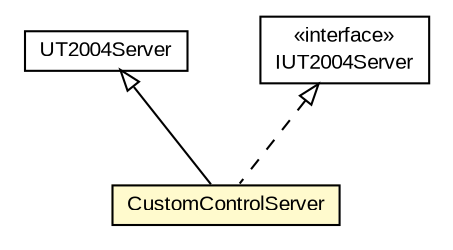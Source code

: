 #!/usr/local/bin/dot
#
# Class diagram 
# Generated by UMLGraph version 5.1 (http://www.umlgraph.org/)
#

digraph G {
	edge [fontname="arial",fontsize=10,labelfontname="arial",labelfontsize=10];
	node [fontname="arial",fontsize=10,shape=plaintext];
	nodesep=0.25;
	ranksep=0.5;
	// com.mycompany.utbotcontest.CustomControlServer
	c22 [label=<<table title="com.mycompany.utbotcontest.CustomControlServer" border="0" cellborder="1" cellspacing="0" cellpadding="2" port="p" bgcolor="lemonChiffon" href="./CustomControlServer.html">
		<tr><td><table border="0" cellspacing="0" cellpadding="1">
<tr><td align="center" balign="center"> CustomControlServer </td></tr>
		</table></td></tr>
		</table>>, fontname="arial", fontcolor="black", fontsize=10.0];
	//com.mycompany.utbotcontest.CustomControlServer extends cz.cuni.amis.pogamut.ut2004.server.impl.UT2004Server
	c24:p -> c22:p [dir=back,arrowtail=empty];
	//com.mycompany.utbotcontest.CustomControlServer implements cz.cuni.amis.pogamut.ut2004.server.IUT2004Server
	c26:p -> c22:p [dir=back,arrowtail=empty,style=dashed];
	// cz.cuni.amis.pogamut.ut2004.server.IUT2004Server
	c26 [label=<<table title="cz.cuni.amis.pogamut.ut2004.server.IUT2004Server" border="0" cellborder="1" cellspacing="0" cellpadding="2" port="p" href="http://diana.ms.mff.cuni.cz/maven-sites/pogamut/3.7.0/pogamut-ut2004/apidocs/cz/cuni/amis/pogamut/ut2004/server/IUT2004Server.html">
		<tr><td><table border="0" cellspacing="0" cellpadding="1">
<tr><td align="center" balign="center"> &#171;interface&#187; </td></tr>
<tr><td align="center" balign="center"> IUT2004Server </td></tr>
		</table></td></tr>
		</table>>, fontname="arial", fontcolor="black", fontsize=10.0];
	// cz.cuni.amis.pogamut.ut2004.server.impl.UT2004Server
	c24 [label=<<table title="cz.cuni.amis.pogamut.ut2004.server.impl.UT2004Server" border="0" cellborder="1" cellspacing="0" cellpadding="2" port="p" href="http://diana.ms.mff.cuni.cz/maven-sites/pogamut/3.7.0/pogamut-ut2004/apidocs/cz/cuni/amis/pogamut/ut2004/server/impl/UT2004Server.html">
		<tr><td><table border="0" cellspacing="0" cellpadding="1">
<tr><td align="center" balign="center"> UT2004Server </td></tr>
		</table></td></tr>
		</table>>, fontname="arial", fontcolor="black", fontsize=10.0];
}

